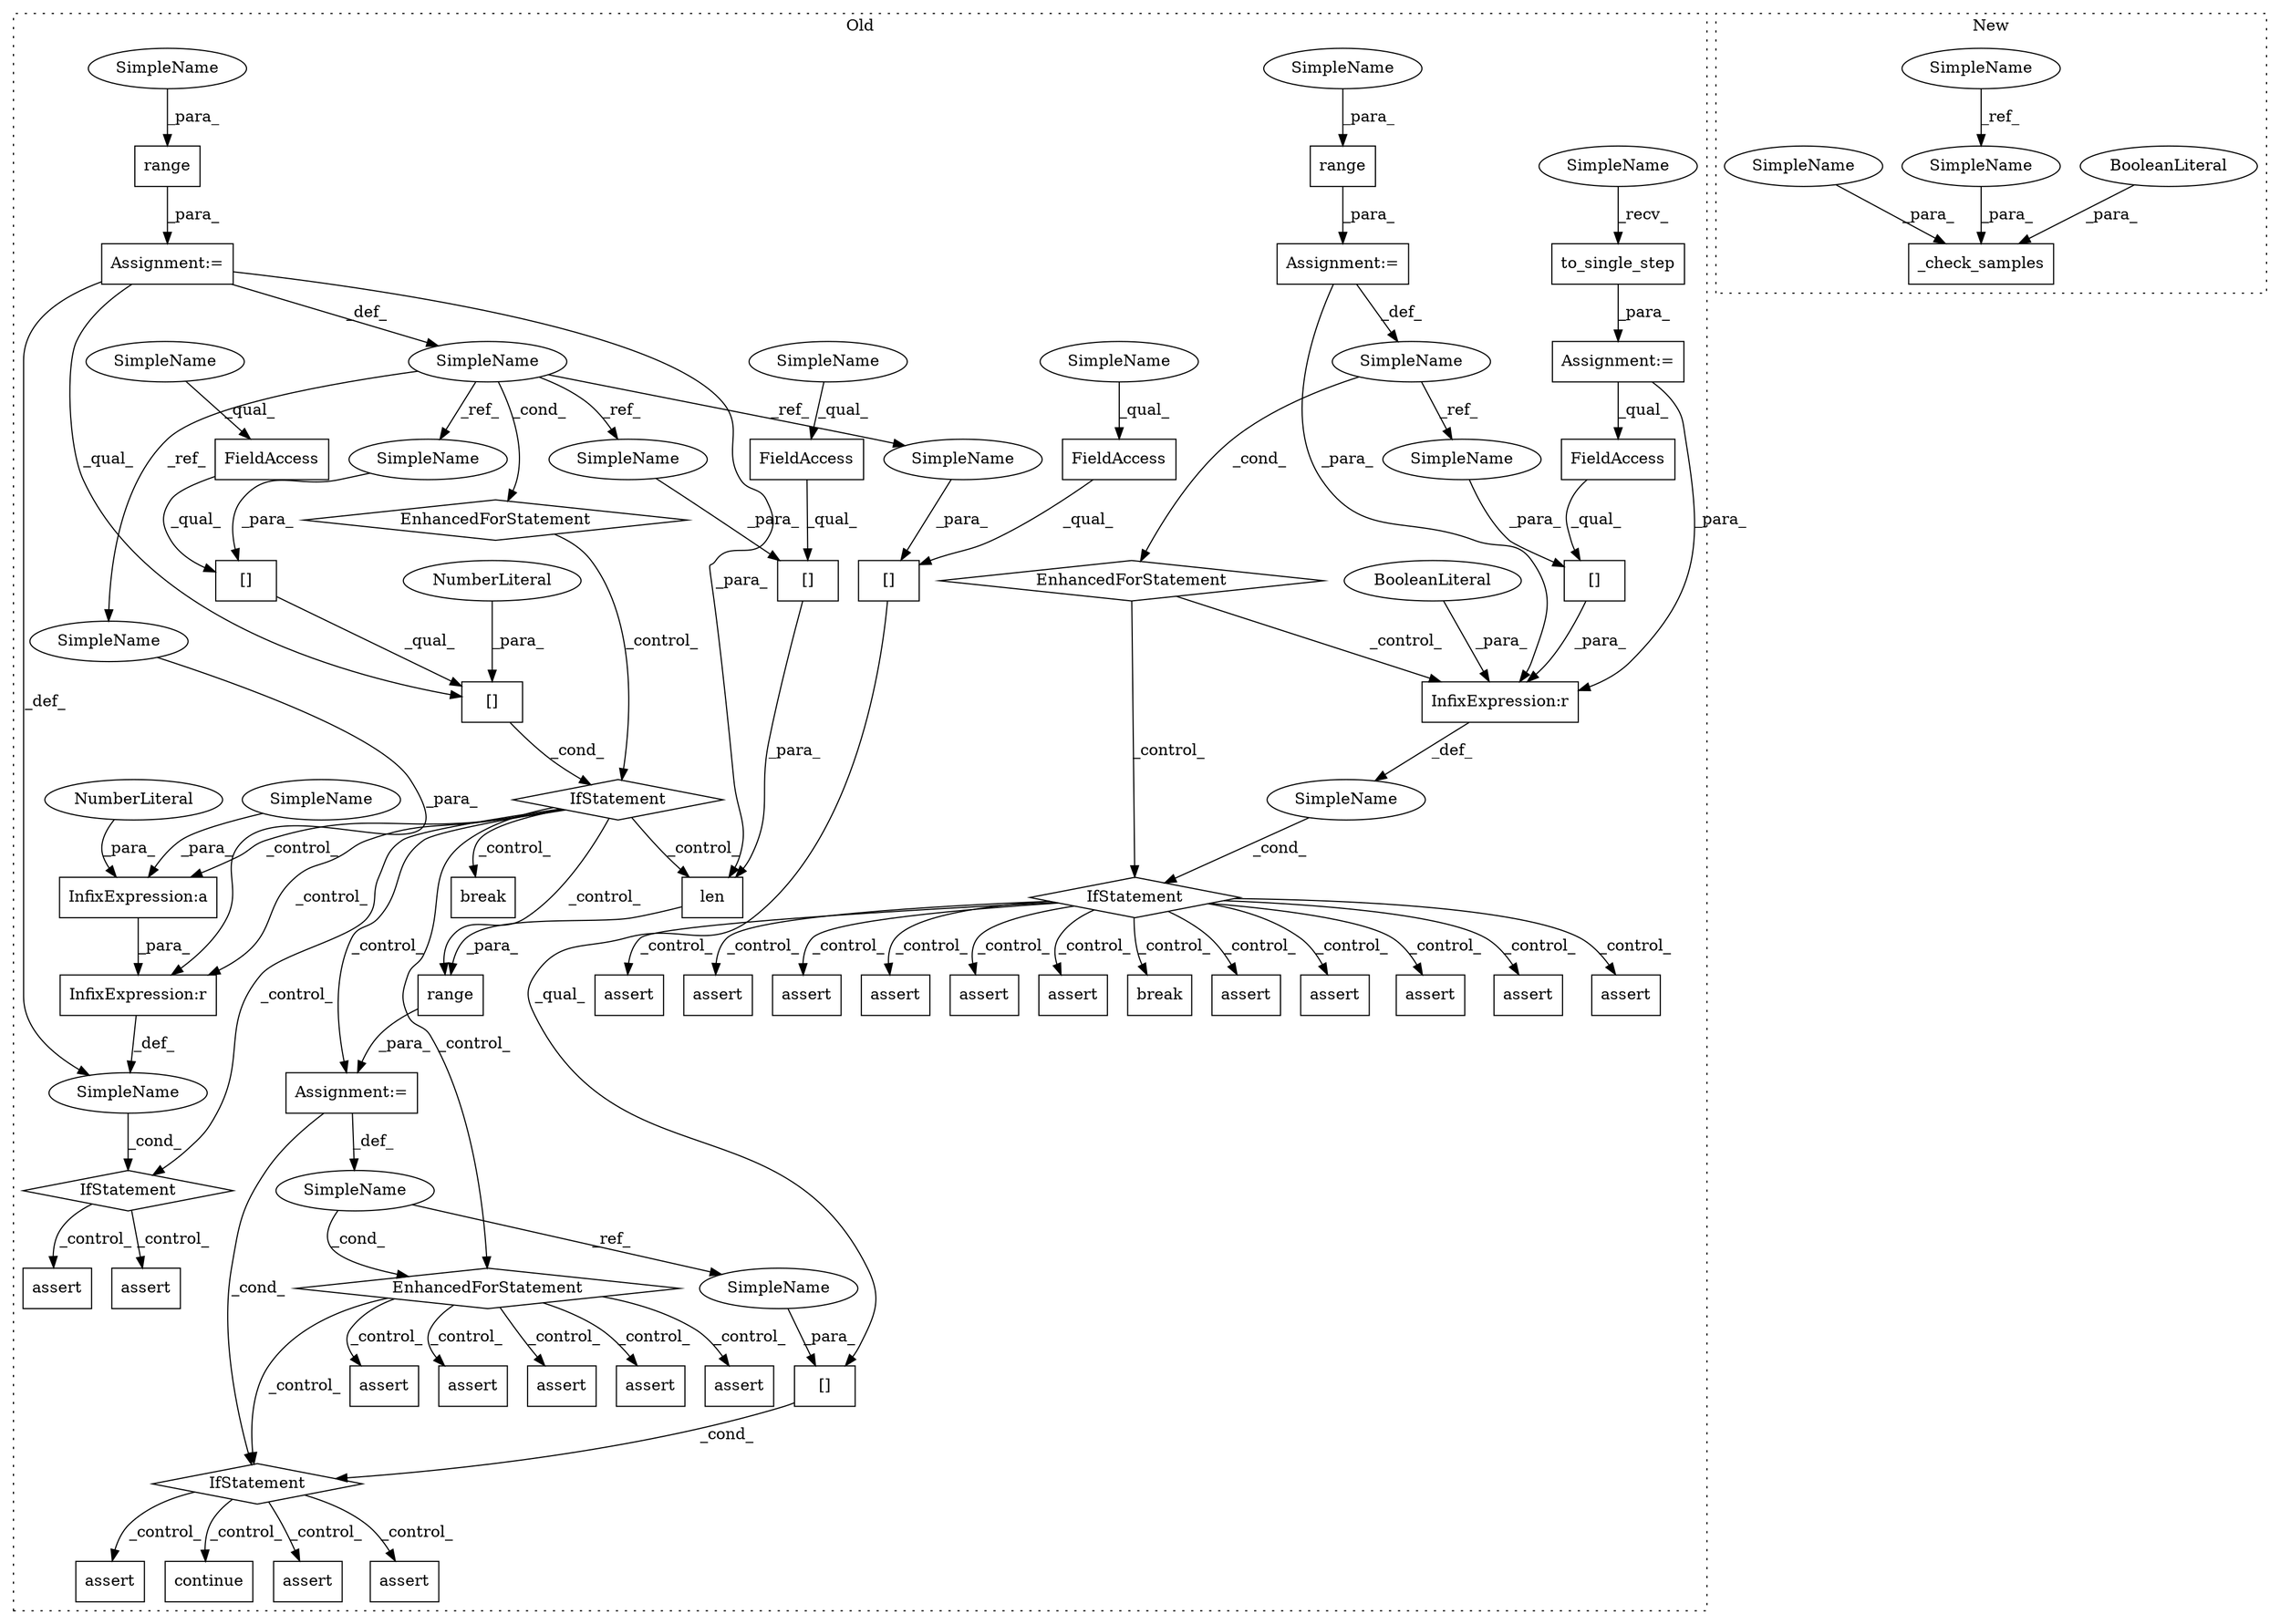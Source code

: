 digraph G {
subgraph cluster0 {
1 [label="[]" a="2" s="1274,1293" l="18,1" shape="box"];
3 [label="SimpleName" a="42" s="900" l="1" shape="ellipse"];
4 [label="assert" a="32" s="1647,1740" l="16,1" shape="box"];
5 [label="break" a="10" s="971" l="6" shape="box"];
6 [label="EnhancedForStatement" a="70" s="843,922" l="53,2" shape="diamond"];
7 [label="range" a="32" s="904,921" l="6,1" shape="box"];
8 [label="range" a="32" s="2220,2237" l="6,1" shape="box"];
9 [label="[]" a="2" s="2252,2283" l="30,1" shape="box"];
10 [label="EnhancedForStatement" a="70" s="2159,2238" l="53,2" shape="diamond"];
11 [label="[]" a="2" s="1755,1777" l="21,1" shape="box"];
12 [label="break" a="10" s="2304" l="6" shape="box"];
14 [label="SimpleName" a="42" s="2216" l="1" shape="ellipse"];
15 [label="[]" a="2" s="1755,1774" l="18,1" shape="box"];
16 [label="assert" a="32" s="1912,1981" l="12,1" shape="box"];
17 [label="[]" a="2" s="936,955" l="18,1" shape="box"];
18 [label="continue" a="18" s="1792" l="9" shape="box"];
19 [label="assert" a="32" s="1034,1089" l="12,1" shape="box"];
20 [label="InfixExpression:a" a="27" s="1012" l="3" shape="box"];
21 [label="NumberLiteral" a="34" s="1015" l="1" shape="ellipse"];
22 [label="InfixExpression:r" a="27" s="997" l="3" shape="box"];
23 [label="SimpleName" a="42" s="" l="" shape="ellipse"];
24 [label="assert" a="32" s="1105,1182" l="12,1" shape="box"];
25 [label="FieldAccess" a="22" s="936" l="17" shape="box"];
27 [label="FieldAccess" a="22" s="1274" l="17" shape="box"];
28 [label="assert" a="32" s="2405,2484" l="12,1" shape="box"];
29 [label="FieldAccess" a="22" s="1755" l="17" shape="box"];
30 [label="assert" a="32" s="1997,2088" l="16,1" shape="box"];
31 [label="FieldAccess" a="22" s="2252" l="29" shape="box"];
32 [label="assert" a="32" s="2650,2737" l="12,1" shape="box"];
33 [label="InfixExpression:r" a="27" s="2284" l="4" shape="box"];
34 [label="[]" a="2" s="936,958" l="21,1" shape="box"];
35 [label="NumberLiteral" a="34" s="957" l="1" shape="ellipse"];
36 [label="len" a="32" s="1270,1294" l="4,1" shape="box"];
37 [label="assert" a="32" s="2829,2912" l="16,1" shape="box"];
38 [label="EnhancedForStatement" a="70" s="1199,1296" l="57,2" shape="diamond"];
39 [label="assert" a="32" s="1566,1631" l="12,1" shape="box"];
40 [label="range" a="32" s="1264,1295" l="6,1" shape="box"];
41 [label="assert" a="32" s="2330,2391" l="12,1" shape="box"];
42 [label="IfStatement" a="25" s="932,959" l="4,2" shape="diamond"];
43 [label="assert" a="32" s="1479,1550" l="12,1" shape="box"];
44 [label="IfStatement" a="25" s="1751,1778" l="4,2" shape="diamond"];
45 [label="assert" a="32" s="1313,1374" l="12,1" shape="box"];
46 [label="IfStatement" a="25" s="992,1017" l="4,2" shape="diamond"];
47 [label="assert" a="32" s="1825,1896" l="16,1" shape="box"];
48 [label="BooleanLiteral" a="9" s="2288" l="4" shape="ellipse"];
49 [label="assert" a="32" s="1390,1463" l="16,1" shape="box"];
50 [label="IfStatement" a="25" s="2248,2292" l="4,2" shape="diamond"];
51 [label="assert" a="32" s="3016,3090" l="12,1" shape="box"];
52 [label="SimpleName" a="42" s="" l="" shape="ellipse"];
53 [label="assert" a="32" s="3186,3282" l="16,1" shape="box"];
54 [label="SimpleName" a="42" s="1260" l="1" shape="ellipse"];
55 [label="assert" a="32" s="2575,2636" l="12,1" shape="box"];
56 [label="to_single_step" a="32" s="2137" l="16" shape="box"];
57 [label="assert" a="32" s="2926,3002" l="16,1" shape="box"];
58 [label="Assignment:=" a="7" s="2159,2238" l="53,2" shape="box"];
59 [label="assert" a="32" s="2751,2815" l="12,1" shape="box"];
60 [label="Assignment:=" a="7" s="1199,1296" l="57,2" shape="box"];
61 [label="assert" a="32" s="2498,2561" l="16,1" shape="box"];
62 [label="Assignment:=" a="7" s="843,922" l="53,2" shape="box"];
63 [label="assert" a="32" s="3104,3172" l="12,1" shape="box"];
64 [label="Assignment:=" a="7" s="2128" l="1" shape="box"];
65 [label="SimpleName" a="42" s="2226" l="11" shape="ellipse"];
66 [label="SimpleName" a="42" s="910" l="11" shape="ellipse"];
67 [label="SimpleName" a="42" s="1001" l="11" shape="ellipse"];
68 [label="SimpleName" a="42" s="1776" l="1" shape="ellipse"];
71 [label="SimpleName" a="42" s="2282" l="1" shape="ellipse"];
72 [label="SimpleName" a="42" s="1274" l="7" shape="ellipse"];
73 [label="SimpleName" a="42" s="1755" l="7" shape="ellipse"];
74 [label="SimpleName" a="42" s="2129" l="7" shape="ellipse"];
75 [label="SimpleName" a="42" s="936" l="7" shape="ellipse"];
76 [label="SimpleName" a="42" s="1292" l="1" shape="ellipse"];
77 [label="SimpleName" a="42" s="996" l="1" shape="ellipse"];
78 [label="SimpleName" a="42" s="954" l="1" shape="ellipse"];
79 [label="SimpleName" a="42" s="1773" l="1" shape="ellipse"];
label = "Old";
style="dotted";
}
subgraph cluster1 {
2 [label="_check_samples" a="32" s="690,740" l="15,1" shape="box"];
13 [label="BooleanLiteral" a="9" s="735" l="5" shape="ellipse"];
26 [label="SimpleName" a="42" s="620" l="7" shape="ellipse"];
69 [label="SimpleName" a="42" s="713" l="11" shape="ellipse"];
70 [label="SimpleName" a="42" s="705" l="7" shape="ellipse"];
label = "New";
style="dotted";
}
1 -> 36 [label="_para_"];
3 -> 77 [label="_ref_"];
3 -> 79 [label="_ref_"];
3 -> 76 [label="_ref_"];
3 -> 6 [label="_cond_"];
3 -> 78 [label="_ref_"];
6 -> 42 [label="_control_"];
7 -> 62 [label="_para_"];
8 -> 58 [label="_para_"];
9 -> 33 [label="_para_"];
10 -> 50 [label="_control_"];
10 -> 33 [label="_control_"];
11 -> 44 [label="_cond_"];
13 -> 2 [label="_para_"];
14 -> 10 [label="_cond_"];
14 -> 71 [label="_ref_"];
15 -> 11 [label="_qual_"];
17 -> 34 [label="_qual_"];
20 -> 22 [label="_para_"];
21 -> 20 [label="_para_"];
22 -> 23 [label="_def_"];
23 -> 46 [label="_cond_"];
25 -> 17 [label="_qual_"];
26 -> 70 [label="_ref_"];
27 -> 1 [label="_qual_"];
29 -> 15 [label="_qual_"];
31 -> 9 [label="_qual_"];
33 -> 52 [label="_def_"];
34 -> 42 [label="_cond_"];
35 -> 34 [label="_para_"];
36 -> 40 [label="_para_"];
38 -> 43 [label="_control_"];
38 -> 4 [label="_control_"];
38 -> 45 [label="_control_"];
38 -> 39 [label="_control_"];
38 -> 44 [label="_control_"];
38 -> 49 [label="_control_"];
40 -> 60 [label="_para_"];
42 -> 60 [label="_control_"];
42 -> 36 [label="_control_"];
42 -> 5 [label="_control_"];
42 -> 22 [label="_control_"];
42 -> 20 [label="_control_"];
42 -> 38 [label="_control_"];
42 -> 40 [label="_control_"];
42 -> 46 [label="_control_"];
44 -> 47 [label="_control_"];
44 -> 30 [label="_control_"];
44 -> 18 [label="_control_"];
44 -> 16 [label="_control_"];
46 -> 19 [label="_control_"];
46 -> 24 [label="_control_"];
48 -> 33 [label="_para_"];
50 -> 12 [label="_control_"];
50 -> 51 [label="_control_"];
50 -> 61 [label="_control_"];
50 -> 41 [label="_control_"];
50 -> 28 [label="_control_"];
50 -> 55 [label="_control_"];
50 -> 32 [label="_control_"];
50 -> 57 [label="_control_"];
50 -> 63 [label="_control_"];
50 -> 37 [label="_control_"];
50 -> 53 [label="_control_"];
50 -> 59 [label="_control_"];
52 -> 50 [label="_cond_"];
54 -> 68 [label="_ref_"];
54 -> 38 [label="_cond_"];
56 -> 64 [label="_para_"];
58 -> 33 [label="_para_"];
58 -> 14 [label="_def_"];
60 -> 54 [label="_def_"];
60 -> 44 [label="_cond_"];
62 -> 36 [label="_para_"];
62 -> 23 [label="_def_"];
62 -> 3 [label="_def_"];
62 -> 34 [label="_qual_"];
64 -> 33 [label="_para_"];
64 -> 31 [label="_qual_"];
65 -> 8 [label="_para_"];
66 -> 7 [label="_para_"];
67 -> 20 [label="_para_"];
68 -> 11 [label="_para_"];
69 -> 2 [label="_para_"];
70 -> 2 [label="_para_"];
71 -> 9 [label="_para_"];
72 -> 27 [label="_qual_"];
73 -> 29 [label="_qual_"];
74 -> 56 [label="_recv_"];
75 -> 25 [label="_qual_"];
76 -> 1 [label="_para_"];
77 -> 22 [label="_para_"];
78 -> 17 [label="_para_"];
79 -> 15 [label="_para_"];
}